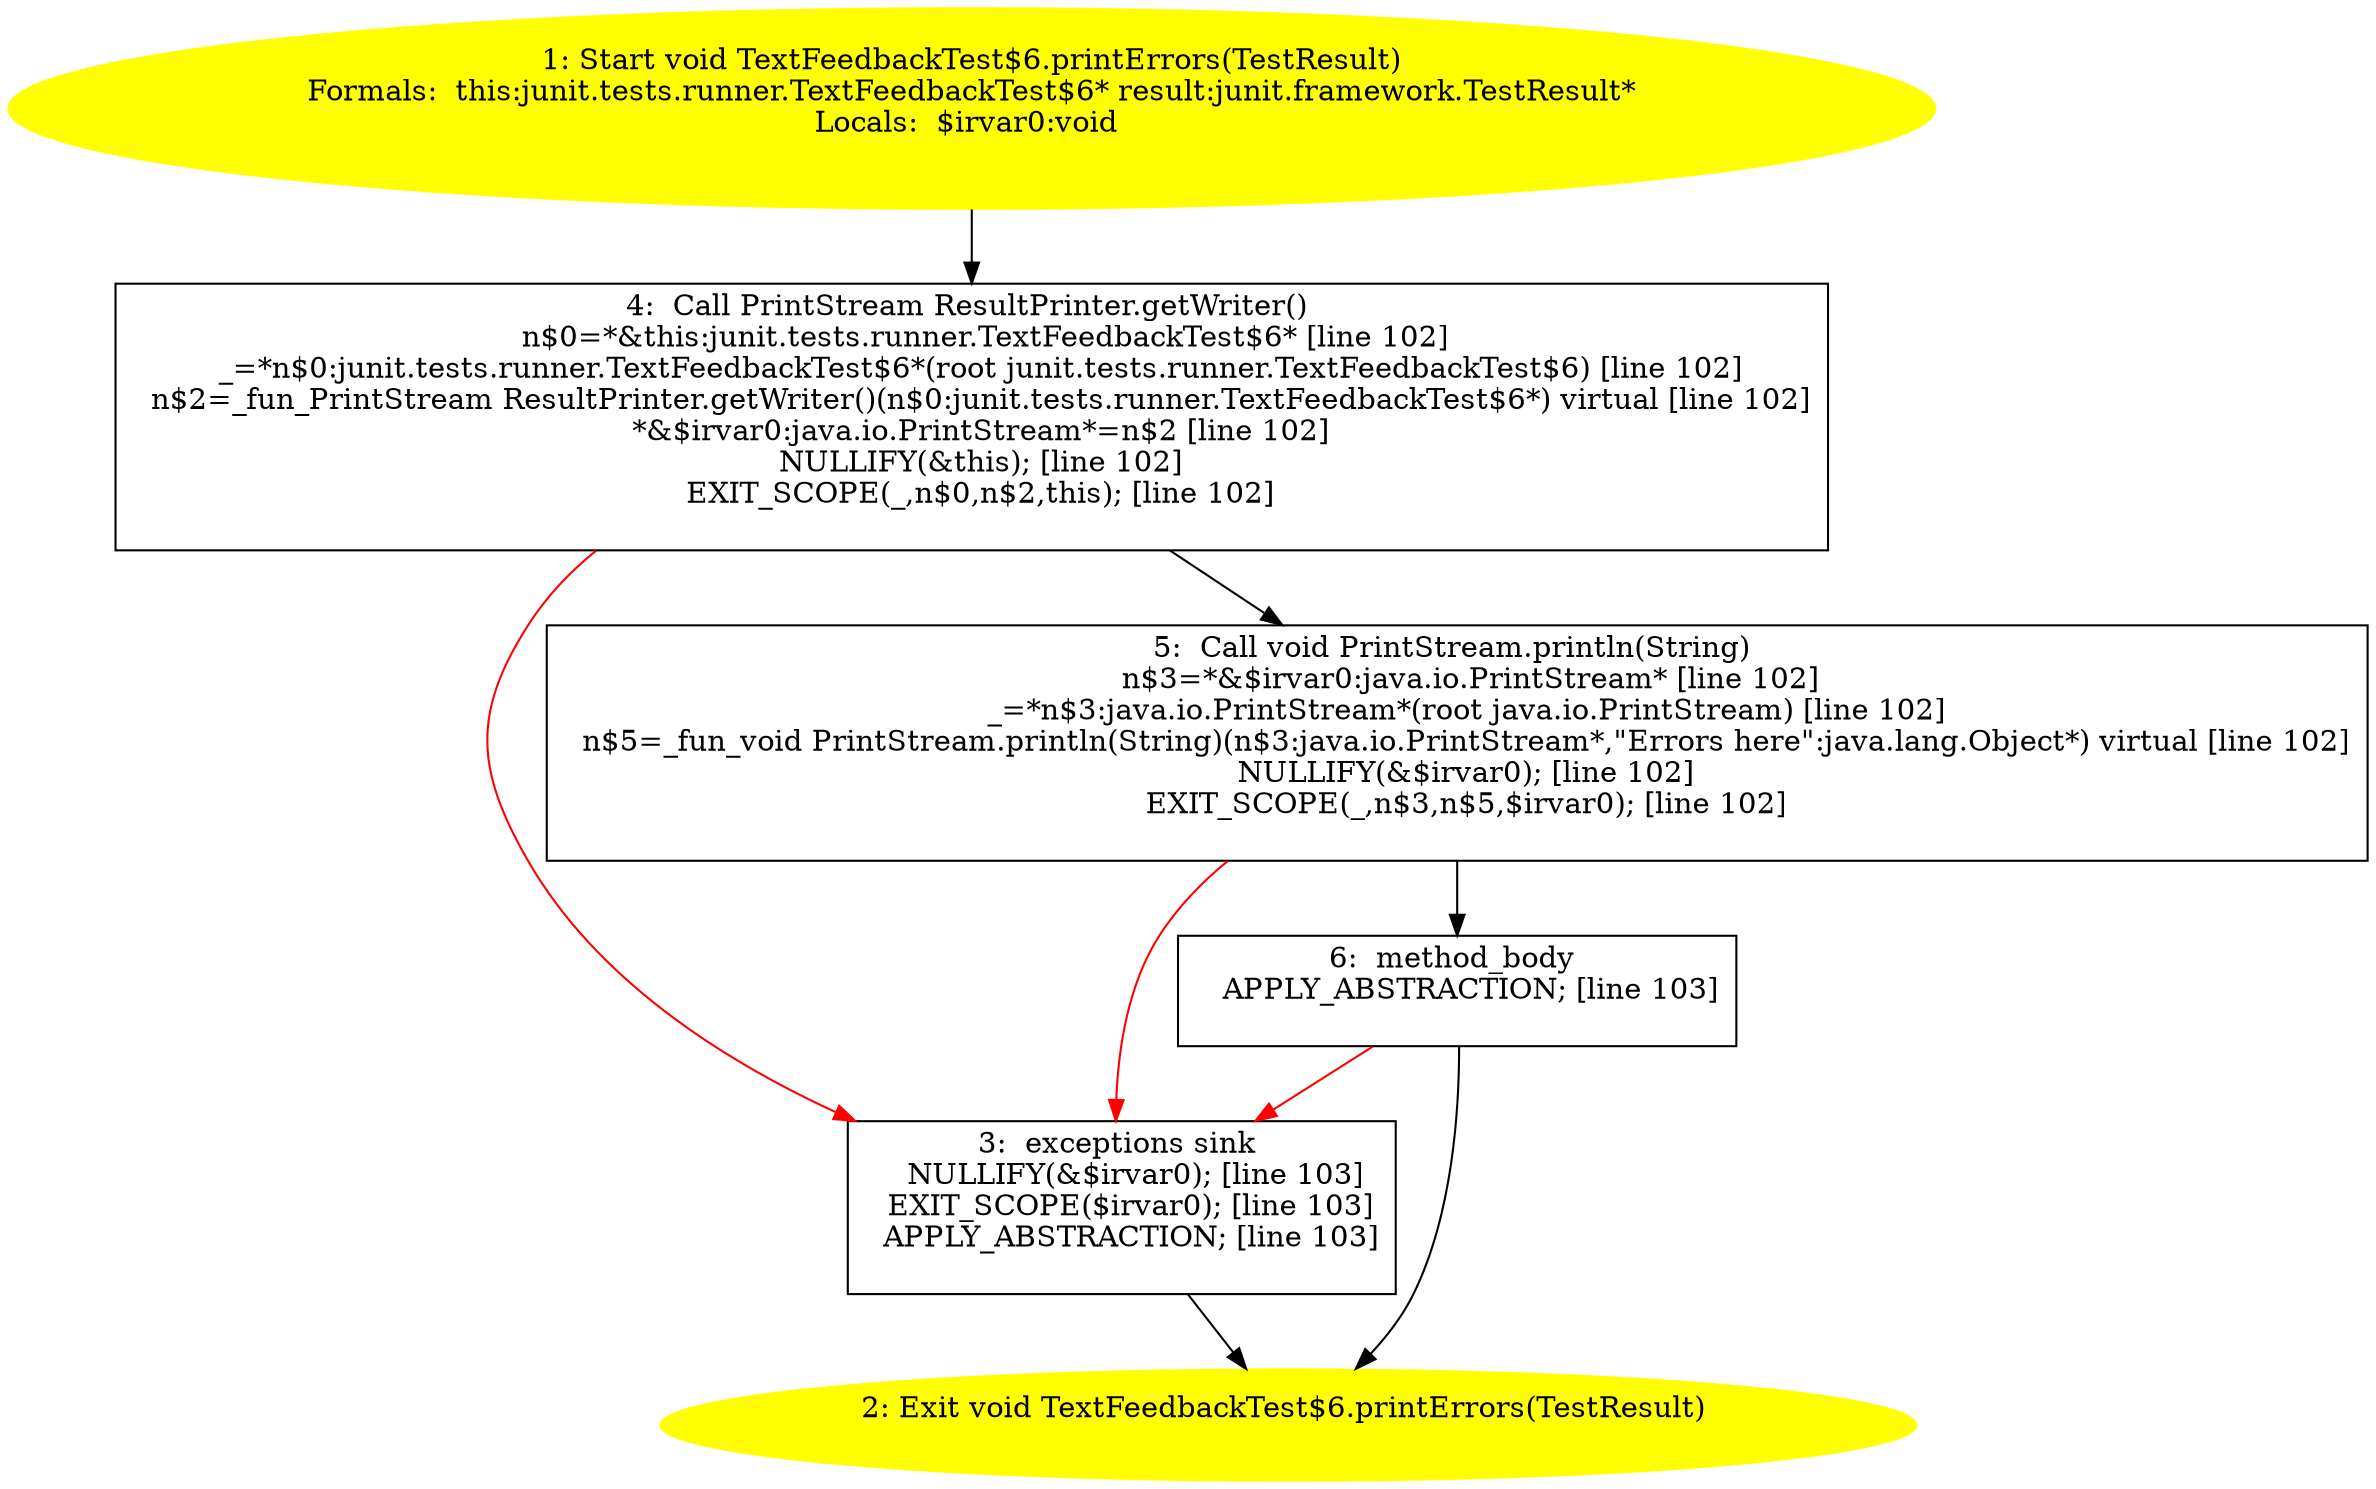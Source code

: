 /* @generated */
digraph cfg {
"junit.tests.runner.TextFeedbackTest$6.printErrors(junit.framework.TestResult):void.808e5a564f65c7db04ad5973a157d801_1" [label="1: Start void TextFeedbackTest$6.printErrors(TestResult)\nFormals:  this:junit.tests.runner.TextFeedbackTest$6* result:junit.framework.TestResult*\nLocals:  $irvar0:void \n  " color=yellow style=filled]
	

	 "junit.tests.runner.TextFeedbackTest$6.printErrors(junit.framework.TestResult):void.808e5a564f65c7db04ad5973a157d801_1" -> "junit.tests.runner.TextFeedbackTest$6.printErrors(junit.framework.TestResult):void.808e5a564f65c7db04ad5973a157d801_4" ;
"junit.tests.runner.TextFeedbackTest$6.printErrors(junit.framework.TestResult):void.808e5a564f65c7db04ad5973a157d801_2" [label="2: Exit void TextFeedbackTest$6.printErrors(TestResult) \n  " color=yellow style=filled]
	

"junit.tests.runner.TextFeedbackTest$6.printErrors(junit.framework.TestResult):void.808e5a564f65c7db04ad5973a157d801_3" [label="3:  exceptions sink \n   NULLIFY(&$irvar0); [line 103]\n  EXIT_SCOPE($irvar0); [line 103]\n  APPLY_ABSTRACTION; [line 103]\n " shape="box"]
	

	 "junit.tests.runner.TextFeedbackTest$6.printErrors(junit.framework.TestResult):void.808e5a564f65c7db04ad5973a157d801_3" -> "junit.tests.runner.TextFeedbackTest$6.printErrors(junit.framework.TestResult):void.808e5a564f65c7db04ad5973a157d801_2" ;
"junit.tests.runner.TextFeedbackTest$6.printErrors(junit.framework.TestResult):void.808e5a564f65c7db04ad5973a157d801_4" [label="4:  Call PrintStream ResultPrinter.getWriter() \n   n$0=*&this:junit.tests.runner.TextFeedbackTest$6* [line 102]\n  _=*n$0:junit.tests.runner.TextFeedbackTest$6*(root junit.tests.runner.TextFeedbackTest$6) [line 102]\n  n$2=_fun_PrintStream ResultPrinter.getWriter()(n$0:junit.tests.runner.TextFeedbackTest$6*) virtual [line 102]\n  *&$irvar0:java.io.PrintStream*=n$2 [line 102]\n  NULLIFY(&this); [line 102]\n  EXIT_SCOPE(_,n$0,n$2,this); [line 102]\n " shape="box"]
	

	 "junit.tests.runner.TextFeedbackTest$6.printErrors(junit.framework.TestResult):void.808e5a564f65c7db04ad5973a157d801_4" -> "junit.tests.runner.TextFeedbackTest$6.printErrors(junit.framework.TestResult):void.808e5a564f65c7db04ad5973a157d801_5" ;
	 "junit.tests.runner.TextFeedbackTest$6.printErrors(junit.framework.TestResult):void.808e5a564f65c7db04ad5973a157d801_4" -> "junit.tests.runner.TextFeedbackTest$6.printErrors(junit.framework.TestResult):void.808e5a564f65c7db04ad5973a157d801_3" [color="red" ];
"junit.tests.runner.TextFeedbackTest$6.printErrors(junit.framework.TestResult):void.808e5a564f65c7db04ad5973a157d801_5" [label="5:  Call void PrintStream.println(String) \n   n$3=*&$irvar0:java.io.PrintStream* [line 102]\n  _=*n$3:java.io.PrintStream*(root java.io.PrintStream) [line 102]\n  n$5=_fun_void PrintStream.println(String)(n$3:java.io.PrintStream*,\"Errors here\":java.lang.Object*) virtual [line 102]\n  NULLIFY(&$irvar0); [line 102]\n  EXIT_SCOPE(_,n$3,n$5,$irvar0); [line 102]\n " shape="box"]
	

	 "junit.tests.runner.TextFeedbackTest$6.printErrors(junit.framework.TestResult):void.808e5a564f65c7db04ad5973a157d801_5" -> "junit.tests.runner.TextFeedbackTest$6.printErrors(junit.framework.TestResult):void.808e5a564f65c7db04ad5973a157d801_6" ;
	 "junit.tests.runner.TextFeedbackTest$6.printErrors(junit.framework.TestResult):void.808e5a564f65c7db04ad5973a157d801_5" -> "junit.tests.runner.TextFeedbackTest$6.printErrors(junit.framework.TestResult):void.808e5a564f65c7db04ad5973a157d801_3" [color="red" ];
"junit.tests.runner.TextFeedbackTest$6.printErrors(junit.framework.TestResult):void.808e5a564f65c7db04ad5973a157d801_6" [label="6:  method_body \n   APPLY_ABSTRACTION; [line 103]\n " shape="box"]
	

	 "junit.tests.runner.TextFeedbackTest$6.printErrors(junit.framework.TestResult):void.808e5a564f65c7db04ad5973a157d801_6" -> "junit.tests.runner.TextFeedbackTest$6.printErrors(junit.framework.TestResult):void.808e5a564f65c7db04ad5973a157d801_2" ;
	 "junit.tests.runner.TextFeedbackTest$6.printErrors(junit.framework.TestResult):void.808e5a564f65c7db04ad5973a157d801_6" -> "junit.tests.runner.TextFeedbackTest$6.printErrors(junit.framework.TestResult):void.808e5a564f65c7db04ad5973a157d801_3" [color="red" ];
}
